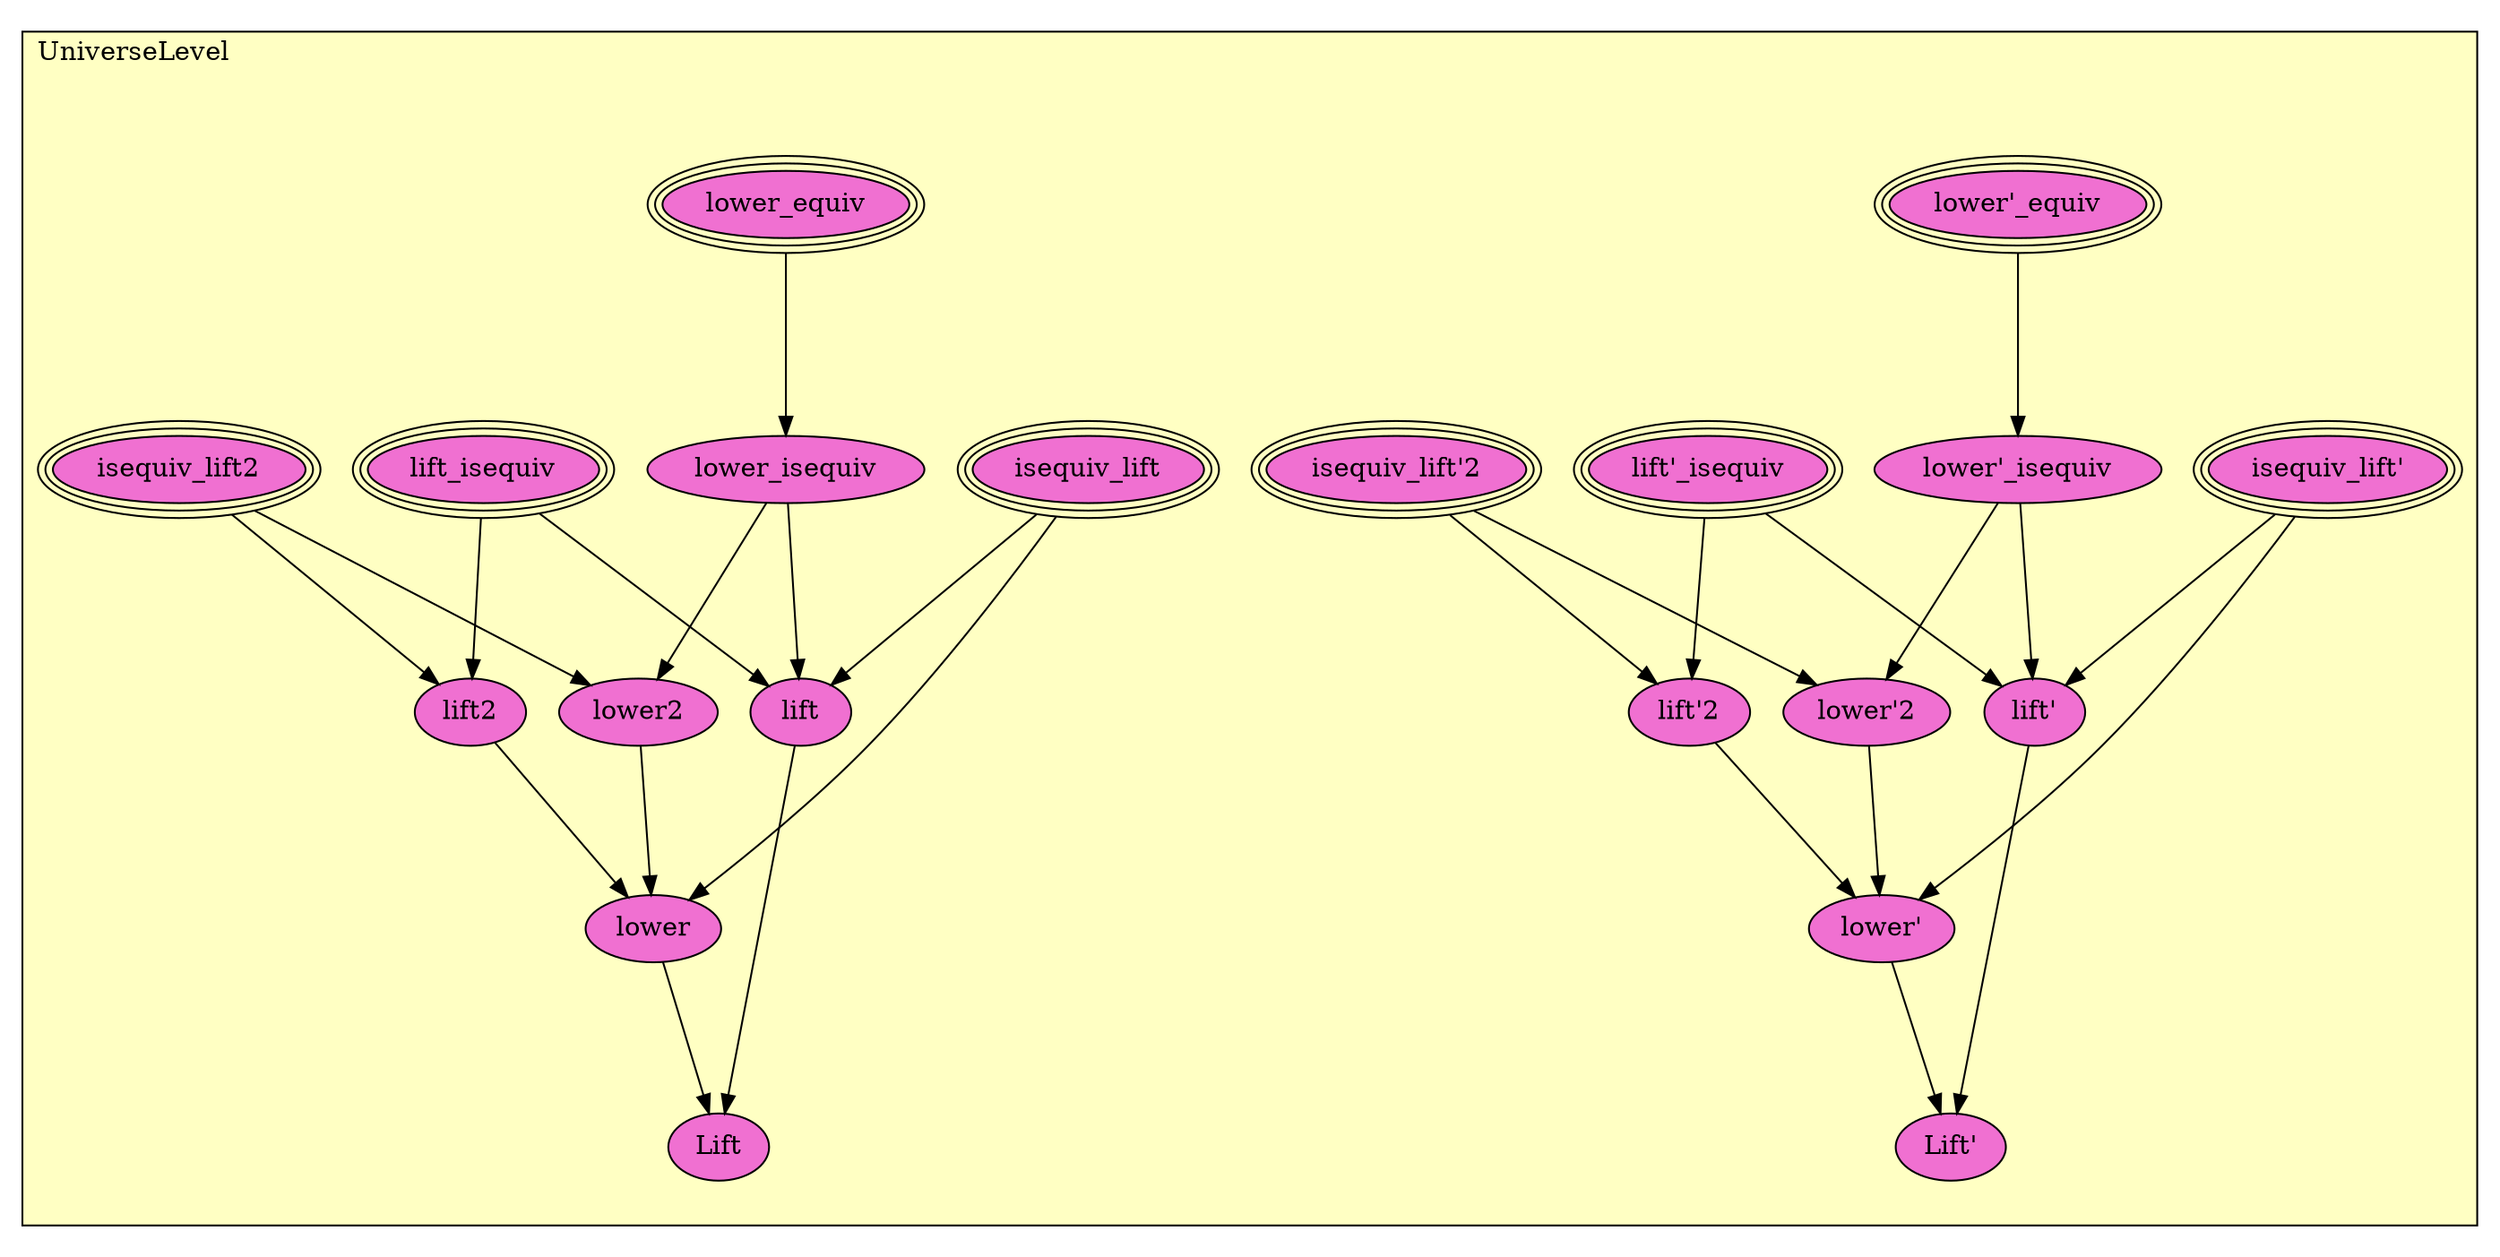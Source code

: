 digraph HoTT_Universes_UniverseLevel {
  graph [ratio=0.5]
  node [style=filled]
UniverseLevel_lower__equiv [label="lower'_equiv", URL=<UniverseLevel.html#lower'_equiv>, peripheries=3, fillcolor="#F070D1"] ;
UniverseLevel_lower__isequiv [label="lower'_isequiv", URL=<UniverseLevel.html#lower'_isequiv>, fillcolor="#F070D1"] ;
UniverseLevel_lift__isequiv [label="lift'_isequiv", URL=<UniverseLevel.html#lift'_isequiv>, peripheries=3, fillcolor="#F070D1"] ;
UniverseLevel_isequiv_lift_2 [label="isequiv_lift'2", URL=<UniverseLevel.html#isequiv_lift'2>, peripheries=3, fillcolor="#F070D1"] ;
UniverseLevel_isequiv_lift_ [label="isequiv_lift'", URL=<UniverseLevel.html#isequiv_lift'>, peripheries=3, fillcolor="#F070D1"] ;
UniverseLevel_lower_2 [label="lower'2", URL=<UniverseLevel.html#lower'2>, fillcolor="#F070D1"] ;
UniverseLevel_lift_2 [label="lift'2", URL=<UniverseLevel.html#lift'2>, fillcolor="#F070D1"] ;
UniverseLevel_lower_ [label="lower'", URL=<UniverseLevel.html#lower'>, fillcolor="#F070D1"] ;
UniverseLevel_lift_ [label="lift'", URL=<UniverseLevel.html#lift'>, fillcolor="#F070D1"] ;
UniverseLevel_Lift_ [label="Lift'", URL=<UniverseLevel.html#Lift'>, fillcolor="#F070D1"] ;
UniverseLevel_lower_equiv [label="lower_equiv", URL=<UniverseLevel.html#lower_equiv>, peripheries=3, fillcolor="#F070D1"] ;
UniverseLevel_lower_isequiv [label="lower_isequiv", URL=<UniverseLevel.html#lower_isequiv>, fillcolor="#F070D1"] ;
UniverseLevel_lift_isequiv [label="lift_isequiv", URL=<UniverseLevel.html#lift_isequiv>, peripheries=3, fillcolor="#F070D1"] ;
UniverseLevel_isequiv_lift2 [label="isequiv_lift2", URL=<UniverseLevel.html#isequiv_lift2>, peripheries=3, fillcolor="#F070D1"] ;
UniverseLevel_isequiv_lift [label="isequiv_lift", URL=<UniverseLevel.html#isequiv_lift>, peripheries=3, fillcolor="#F070D1"] ;
UniverseLevel_lower2 [label="lower2", URL=<UniverseLevel.html#lower2>, fillcolor="#F070D1"] ;
UniverseLevel_lift2 [label="lift2", URL=<UniverseLevel.html#lift2>, fillcolor="#F070D1"] ;
UniverseLevel_lower [label="lower", URL=<UniverseLevel.html#lower>, fillcolor="#F070D1"] ;
UniverseLevel_lift [label="lift", URL=<UniverseLevel.html#lift>, fillcolor="#F070D1"] ;
UniverseLevel_Lift [label="Lift", URL=<UniverseLevel.html#Lift>, fillcolor="#F070D1"] ;
  UniverseLevel_lower__equiv -> UniverseLevel_lower__isequiv [] ;
  UniverseLevel_lower__isequiv -> UniverseLevel_lower_2 [] ;
  UniverseLevel_lower__isequiv -> UniverseLevel_lift_ [] ;
  UniverseLevel_lift__isequiv -> UniverseLevel_lift_2 [] ;
  UniverseLevel_lift__isequiv -> UniverseLevel_lift_ [] ;
  UniverseLevel_isequiv_lift_2 -> UniverseLevel_lower_2 [] ;
  UniverseLevel_isequiv_lift_2 -> UniverseLevel_lift_2 [] ;
  UniverseLevel_isequiv_lift_ -> UniverseLevel_lower_ [] ;
  UniverseLevel_isequiv_lift_ -> UniverseLevel_lift_ [] ;
  UniverseLevel_lower_2 -> UniverseLevel_lower_ [] ;
  UniverseLevel_lift_2 -> UniverseLevel_lower_ [] ;
  UniverseLevel_lower_ -> UniverseLevel_Lift_ [] ;
  UniverseLevel_lift_ -> UniverseLevel_Lift_ [] ;
  UniverseLevel_lower_equiv -> UniverseLevel_lower_isequiv [] ;
  UniverseLevel_lower_isequiv -> UniverseLevel_lower2 [] ;
  UniverseLevel_lower_isequiv -> UniverseLevel_lift [] ;
  UniverseLevel_lift_isequiv -> UniverseLevel_lift2 [] ;
  UniverseLevel_lift_isequiv -> UniverseLevel_lift [] ;
  UniverseLevel_isequiv_lift2 -> UniverseLevel_lower2 [] ;
  UniverseLevel_isequiv_lift2 -> UniverseLevel_lift2 [] ;
  UniverseLevel_isequiv_lift -> UniverseLevel_lower [] ;
  UniverseLevel_isequiv_lift -> UniverseLevel_lift [] ;
  UniverseLevel_lower2 -> UniverseLevel_lower [] ;
  UniverseLevel_lift2 -> UniverseLevel_lower [] ;
  UniverseLevel_lower -> UniverseLevel_Lift [] ;
  UniverseLevel_lift -> UniverseLevel_Lift [] ;
subgraph cluster_UniverseLevel { label="UniverseLevel"; fillcolor="#FFFFC3"; labeljust=l; style=filled 
UniverseLevel_Lift; UniverseLevel_lift; UniverseLevel_lower; UniverseLevel_lift2; UniverseLevel_lower2; UniverseLevel_isequiv_lift; UniverseLevel_isequiv_lift2; UniverseLevel_lift_isequiv; UniverseLevel_lower_isequiv; UniverseLevel_lower_equiv; UniverseLevel_Lift_; UniverseLevel_lift_; UniverseLevel_lower_; UniverseLevel_lift_2; UniverseLevel_lower_2; UniverseLevel_isequiv_lift_; UniverseLevel_isequiv_lift_2; UniverseLevel_lift__isequiv; UniverseLevel_lower__isequiv; UniverseLevel_lower__equiv; };
} /* END */

